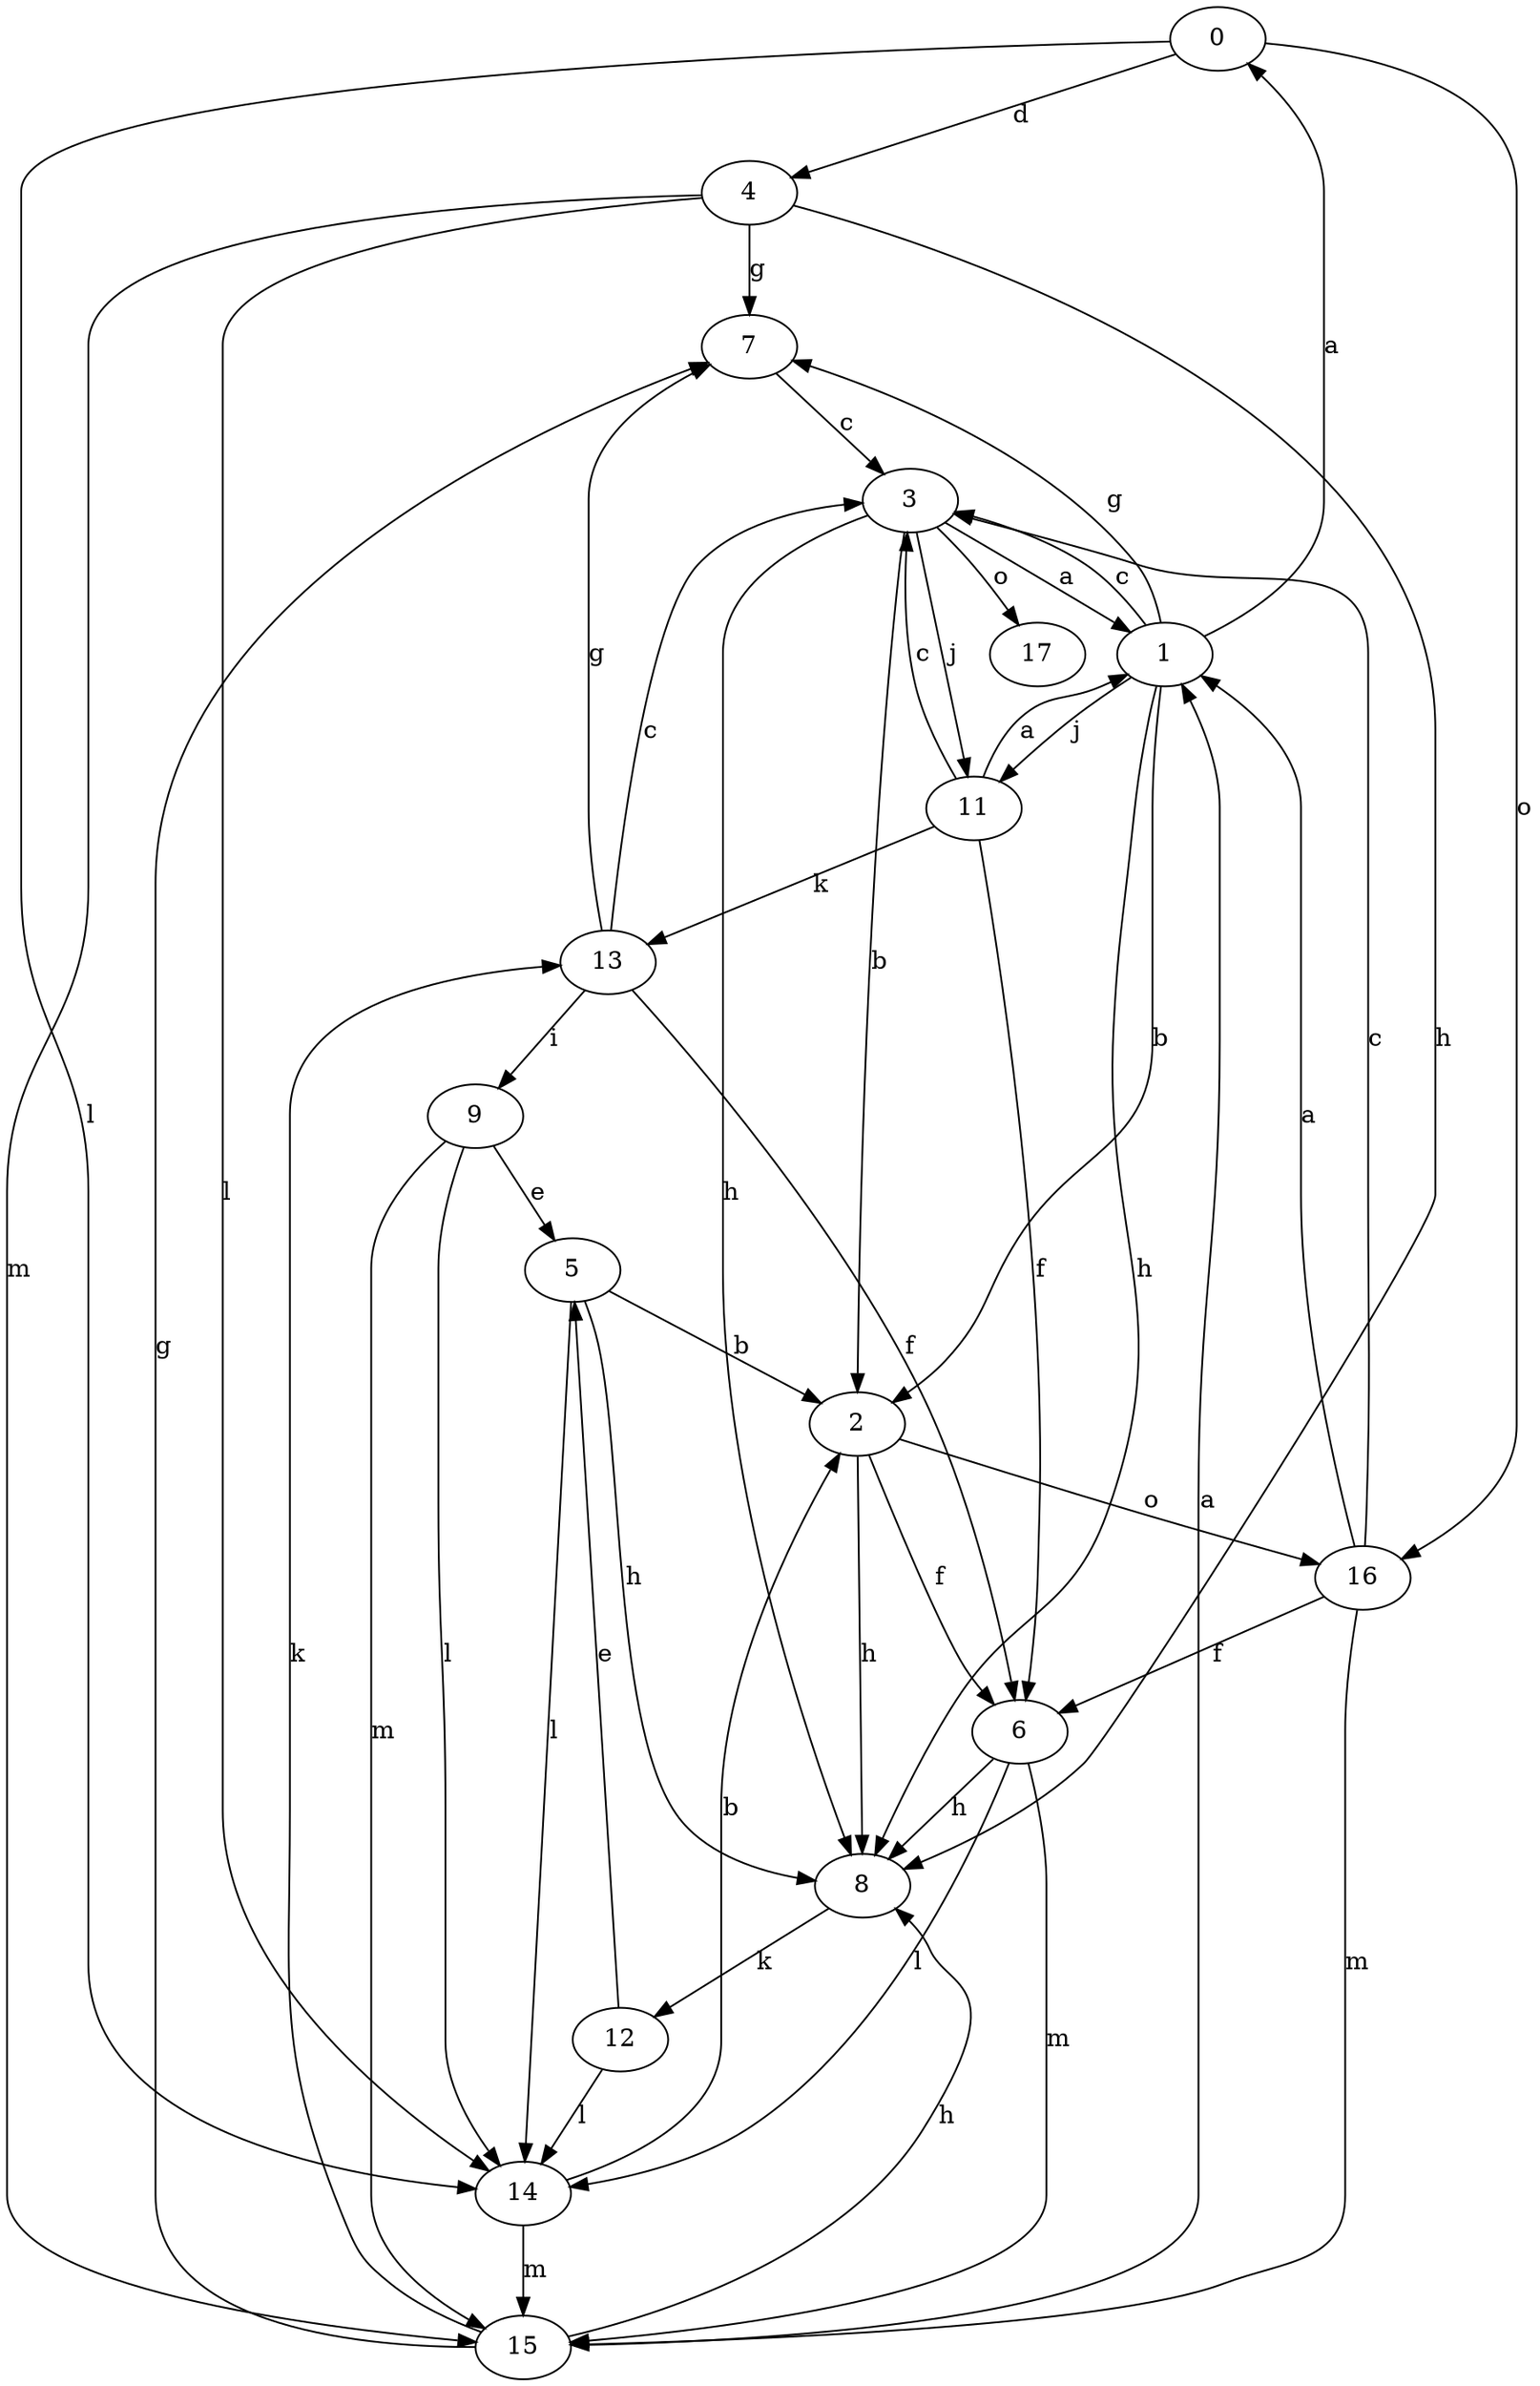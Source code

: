 strict digraph  {
0;
1;
2;
3;
4;
5;
6;
7;
8;
9;
11;
12;
13;
14;
15;
16;
17;
0 -> 4  [label=d];
0 -> 14  [label=l];
0 -> 16  [label=o];
1 -> 0  [label=a];
1 -> 2  [label=b];
1 -> 3  [label=c];
1 -> 7  [label=g];
1 -> 8  [label=h];
1 -> 11  [label=j];
2 -> 6  [label=f];
2 -> 8  [label=h];
2 -> 16  [label=o];
3 -> 1  [label=a];
3 -> 2  [label=b];
3 -> 8  [label=h];
3 -> 11  [label=j];
3 -> 17  [label=o];
4 -> 7  [label=g];
4 -> 8  [label=h];
4 -> 14  [label=l];
4 -> 15  [label=m];
5 -> 2  [label=b];
5 -> 8  [label=h];
5 -> 14  [label=l];
6 -> 8  [label=h];
6 -> 14  [label=l];
6 -> 15  [label=m];
7 -> 3  [label=c];
8 -> 12  [label=k];
9 -> 5  [label=e];
9 -> 14  [label=l];
9 -> 15  [label=m];
11 -> 1  [label=a];
11 -> 3  [label=c];
11 -> 6  [label=f];
11 -> 13  [label=k];
12 -> 5  [label=e];
12 -> 14  [label=l];
13 -> 3  [label=c];
13 -> 6  [label=f];
13 -> 7  [label=g];
13 -> 9  [label=i];
14 -> 2  [label=b];
14 -> 15  [label=m];
15 -> 1  [label=a];
15 -> 7  [label=g];
15 -> 8  [label=h];
15 -> 13  [label=k];
16 -> 1  [label=a];
16 -> 3  [label=c];
16 -> 6  [label=f];
16 -> 15  [label=m];
}
